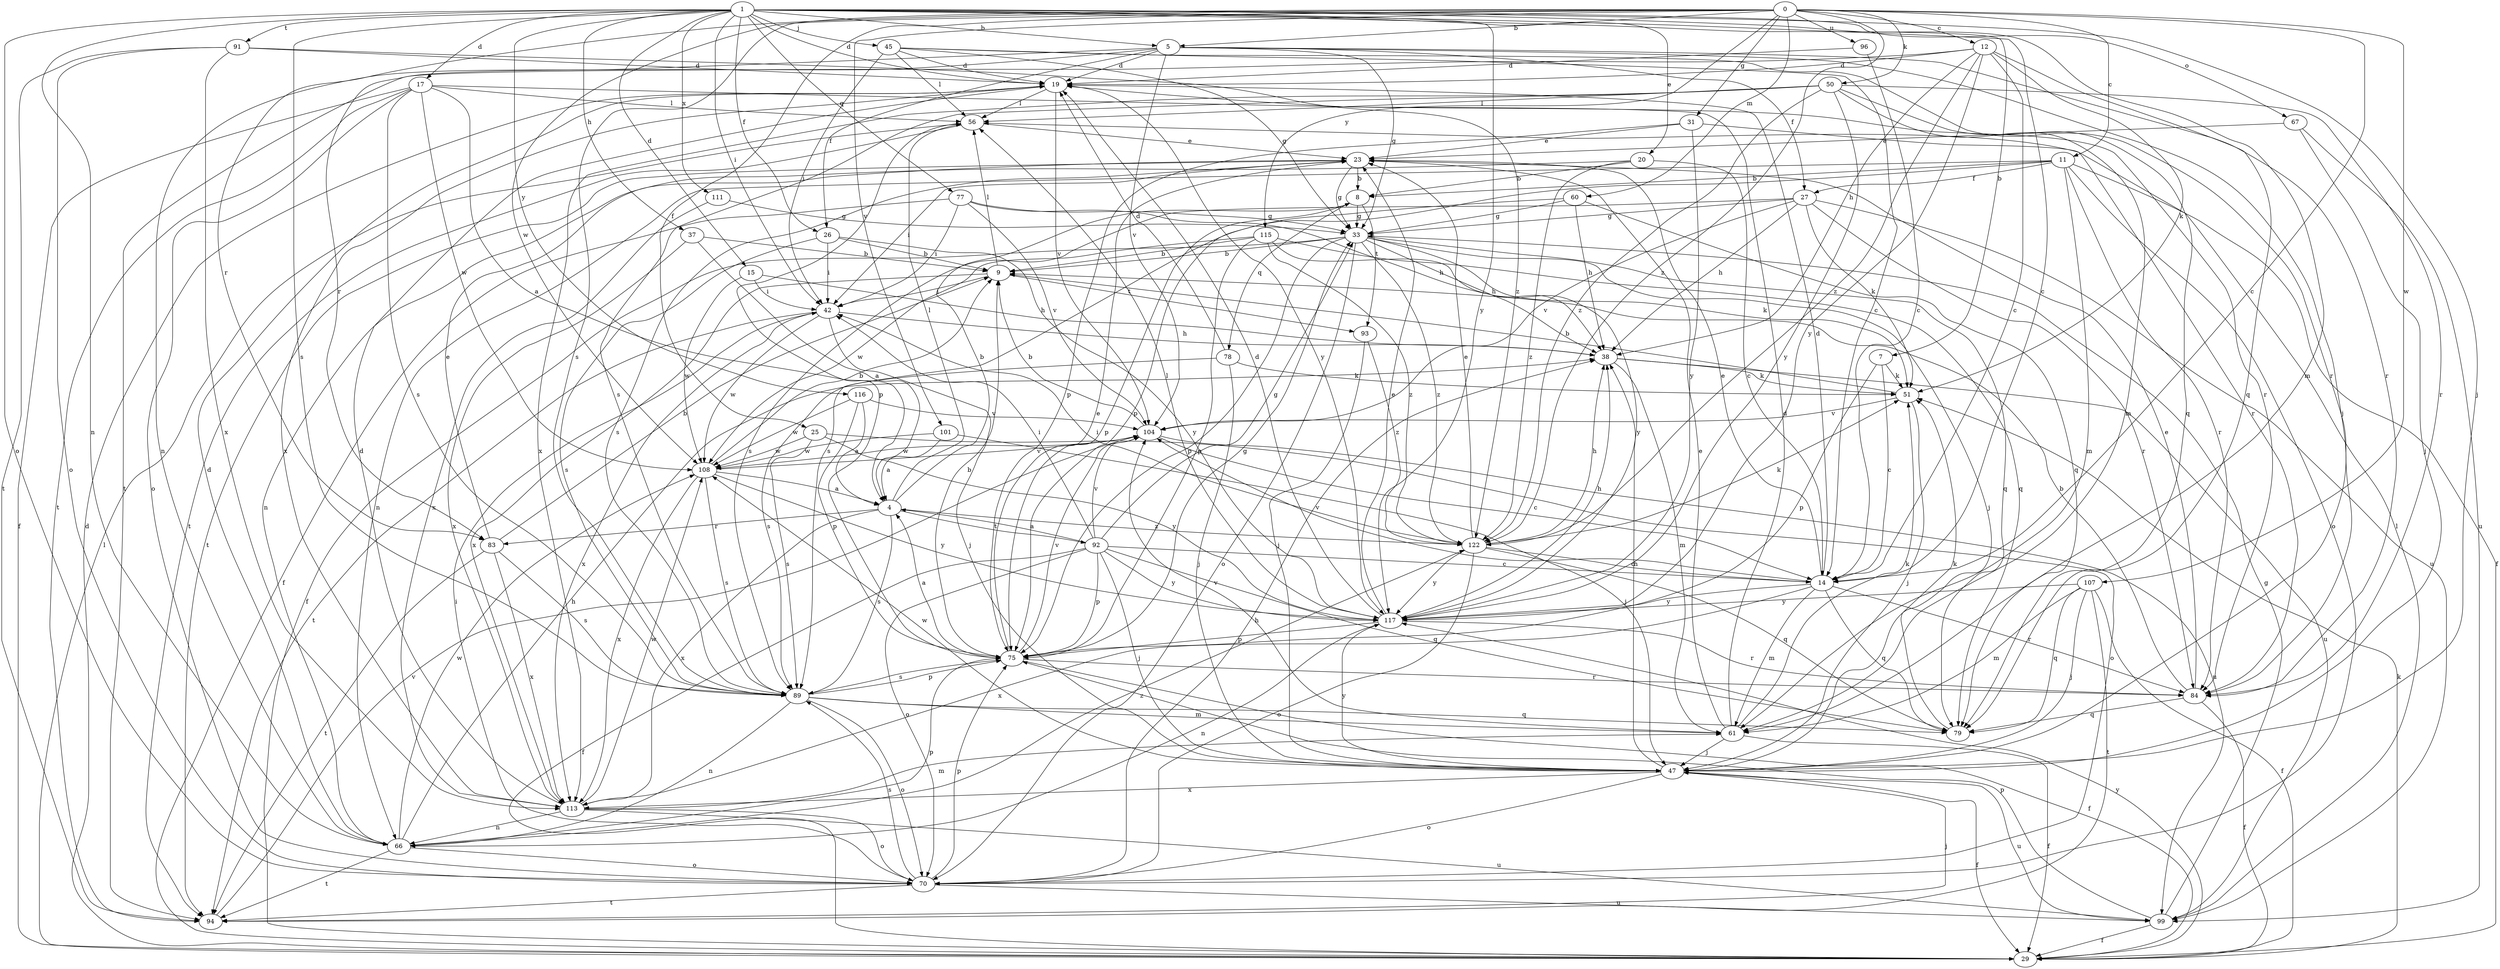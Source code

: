 strict digraph  {
0;
1;
4;
5;
7;
8;
9;
11;
12;
14;
15;
17;
19;
20;
23;
25;
26;
27;
29;
31;
33;
37;
38;
42;
45;
47;
50;
51;
56;
60;
61;
66;
67;
70;
75;
77;
78;
79;
83;
84;
89;
91;
92;
93;
94;
96;
99;
101;
104;
107;
108;
111;
113;
115;
116;
117;
122;
0 -> 5  [label=b];
0 -> 11  [label=c];
0 -> 12  [label=c];
0 -> 14  [label=c];
0 -> 25  [label=f];
0 -> 31  [label=g];
0 -> 50  [label=k];
0 -> 60  [label=m];
0 -> 83  [label=r];
0 -> 89  [label=s];
0 -> 96  [label=u];
0 -> 101  [label=v];
0 -> 107  [label=w];
0 -> 108  [label=w];
0 -> 115  [label=y];
0 -> 122  [label=z];
1 -> 5  [label=b];
1 -> 7  [label=b];
1 -> 14  [label=c];
1 -> 15  [label=d];
1 -> 17  [label=d];
1 -> 19  [label=d];
1 -> 20  [label=e];
1 -> 26  [label=f];
1 -> 37  [label=h];
1 -> 42  [label=i];
1 -> 45  [label=j];
1 -> 47  [label=j];
1 -> 61  [label=m];
1 -> 66  [label=n];
1 -> 67  [label=o];
1 -> 70  [label=o];
1 -> 77  [label=q];
1 -> 89  [label=s];
1 -> 91  [label=t];
1 -> 111  [label=x];
1 -> 116  [label=y];
1 -> 117  [label=y];
4 -> 8  [label=b];
4 -> 56  [label=l];
4 -> 83  [label=r];
4 -> 89  [label=s];
4 -> 92  [label=t];
4 -> 113  [label=x];
4 -> 122  [label=z];
5 -> 19  [label=d];
5 -> 26  [label=f];
5 -> 27  [label=f];
5 -> 33  [label=g];
5 -> 47  [label=j];
5 -> 66  [label=n];
5 -> 83  [label=r];
5 -> 84  [label=r];
5 -> 104  [label=v];
7 -> 14  [label=c];
7 -> 51  [label=k];
7 -> 75  [label=p];
8 -> 33  [label=g];
8 -> 75  [label=p];
8 -> 78  [label=q];
8 -> 93  [label=t];
9 -> 42  [label=i];
9 -> 56  [label=l];
9 -> 93  [label=t];
9 -> 113  [label=x];
11 -> 8  [label=b];
11 -> 27  [label=f];
11 -> 29  [label=f];
11 -> 61  [label=m];
11 -> 66  [label=n];
11 -> 70  [label=o];
11 -> 75  [label=p];
11 -> 84  [label=r];
12 -> 14  [label=c];
12 -> 19  [label=d];
12 -> 38  [label=h];
12 -> 51  [label=k];
12 -> 79  [label=q];
12 -> 94  [label=t];
12 -> 117  [label=y];
12 -> 122  [label=z];
14 -> 19  [label=d];
14 -> 23  [label=e];
14 -> 61  [label=m];
14 -> 79  [label=q];
14 -> 84  [label=r];
14 -> 104  [label=v];
14 -> 113  [label=x];
14 -> 117  [label=y];
15 -> 38  [label=h];
15 -> 42  [label=i];
15 -> 108  [label=w];
17 -> 4  [label=a];
17 -> 29  [label=f];
17 -> 56  [label=l];
17 -> 70  [label=o];
17 -> 84  [label=r];
17 -> 89  [label=s];
17 -> 94  [label=t];
17 -> 108  [label=w];
19 -> 56  [label=l];
19 -> 104  [label=v];
19 -> 113  [label=x];
19 -> 117  [label=y];
20 -> 8  [label=b];
20 -> 14  [label=c];
20 -> 66  [label=n];
20 -> 122  [label=z];
23 -> 8  [label=b];
23 -> 33  [label=g];
23 -> 42  [label=i];
23 -> 89  [label=s];
23 -> 94  [label=t];
25 -> 70  [label=o];
25 -> 89  [label=s];
25 -> 108  [label=w];
25 -> 117  [label=y];
26 -> 9  [label=b];
26 -> 42  [label=i];
26 -> 89  [label=s];
26 -> 117  [label=y];
27 -> 33  [label=g];
27 -> 38  [label=h];
27 -> 51  [label=k];
27 -> 84  [label=r];
27 -> 89  [label=s];
27 -> 99  [label=u];
27 -> 104  [label=v];
29 -> 19  [label=d];
29 -> 51  [label=k];
29 -> 56  [label=l];
29 -> 117  [label=y];
31 -> 23  [label=e];
31 -> 75  [label=p];
31 -> 84  [label=r];
31 -> 117  [label=y];
33 -> 9  [label=b];
33 -> 29  [label=f];
33 -> 38  [label=h];
33 -> 47  [label=j];
33 -> 51  [label=k];
33 -> 70  [label=o];
33 -> 75  [label=p];
33 -> 79  [label=q];
33 -> 122  [label=z];
37 -> 4  [label=a];
37 -> 9  [label=b];
37 -> 113  [label=x];
38 -> 51  [label=k];
38 -> 61  [label=m];
38 -> 99  [label=u];
42 -> 38  [label=h];
42 -> 47  [label=j];
42 -> 94  [label=t];
42 -> 108  [label=w];
42 -> 113  [label=x];
45 -> 14  [label=c];
45 -> 19  [label=d];
45 -> 33  [label=g];
45 -> 42  [label=i];
45 -> 56  [label=l];
45 -> 84  [label=r];
47 -> 29  [label=f];
47 -> 38  [label=h];
47 -> 70  [label=o];
47 -> 99  [label=u];
47 -> 108  [label=w];
47 -> 113  [label=x];
47 -> 117  [label=y];
50 -> 56  [label=l];
50 -> 61  [label=m];
50 -> 79  [label=q];
50 -> 84  [label=r];
50 -> 89  [label=s];
50 -> 113  [label=x];
50 -> 117  [label=y];
50 -> 122  [label=z];
51 -> 9  [label=b];
51 -> 47  [label=j];
51 -> 104  [label=v];
56 -> 23  [label=e];
56 -> 75  [label=p];
56 -> 94  [label=t];
60 -> 33  [label=g];
60 -> 38  [label=h];
60 -> 79  [label=q];
60 -> 89  [label=s];
61 -> 19  [label=d];
61 -> 23  [label=e];
61 -> 29  [label=f];
61 -> 47  [label=j];
61 -> 51  [label=k];
61 -> 104  [label=v];
66 -> 19  [label=d];
66 -> 38  [label=h];
66 -> 70  [label=o];
66 -> 75  [label=p];
66 -> 94  [label=t];
66 -> 108  [label=w];
66 -> 122  [label=z];
67 -> 23  [label=e];
67 -> 47  [label=j];
67 -> 99  [label=u];
70 -> 38  [label=h];
70 -> 42  [label=i];
70 -> 75  [label=p];
70 -> 89  [label=s];
70 -> 94  [label=t];
70 -> 99  [label=u];
75 -> 4  [label=a];
75 -> 9  [label=b];
75 -> 23  [label=e];
75 -> 29  [label=f];
75 -> 33  [label=g];
75 -> 84  [label=r];
75 -> 89  [label=s];
75 -> 104  [label=v];
77 -> 29  [label=f];
77 -> 33  [label=g];
77 -> 38  [label=h];
77 -> 42  [label=i];
77 -> 104  [label=v];
78 -> 19  [label=d];
78 -> 47  [label=j];
78 -> 51  [label=k];
78 -> 89  [label=s];
79 -> 51  [label=k];
83 -> 9  [label=b];
83 -> 23  [label=e];
83 -> 89  [label=s];
83 -> 94  [label=t];
83 -> 113  [label=x];
84 -> 9  [label=b];
84 -> 23  [label=e];
84 -> 29  [label=f];
84 -> 79  [label=q];
89 -> 61  [label=m];
89 -> 66  [label=n];
89 -> 70  [label=o];
89 -> 75  [label=p];
89 -> 79  [label=q];
91 -> 19  [label=d];
91 -> 70  [label=o];
91 -> 94  [label=t];
91 -> 113  [label=x];
91 -> 122  [label=z];
92 -> 4  [label=a];
92 -> 14  [label=c];
92 -> 29  [label=f];
92 -> 33  [label=g];
92 -> 42  [label=i];
92 -> 47  [label=j];
92 -> 70  [label=o];
92 -> 75  [label=p];
92 -> 79  [label=q];
92 -> 104  [label=v];
92 -> 117  [label=y];
93 -> 47  [label=j];
93 -> 122  [label=z];
94 -> 47  [label=j];
94 -> 104  [label=v];
96 -> 14  [label=c];
96 -> 19  [label=d];
99 -> 29  [label=f];
99 -> 33  [label=g];
99 -> 56  [label=l];
99 -> 75  [label=p];
101 -> 4  [label=a];
101 -> 47  [label=j];
101 -> 108  [label=w];
104 -> 9  [label=b];
104 -> 14  [label=c];
104 -> 99  [label=u];
104 -> 108  [label=w];
107 -> 29  [label=f];
107 -> 47  [label=j];
107 -> 61  [label=m];
107 -> 79  [label=q];
107 -> 94  [label=t];
107 -> 117  [label=y];
108 -> 4  [label=a];
108 -> 9  [label=b];
108 -> 89  [label=s];
108 -> 104  [label=v];
108 -> 113  [label=x];
108 -> 117  [label=y];
111 -> 33  [label=g];
111 -> 113  [label=x];
113 -> 19  [label=d];
113 -> 61  [label=m];
113 -> 66  [label=n];
113 -> 70  [label=o];
113 -> 99  [label=u];
113 -> 108  [label=w];
115 -> 9  [label=b];
115 -> 75  [label=p];
115 -> 79  [label=q];
115 -> 108  [label=w];
115 -> 117  [label=y];
115 -> 122  [label=z];
116 -> 4  [label=a];
116 -> 75  [label=p];
116 -> 104  [label=v];
116 -> 108  [label=w];
117 -> 19  [label=d];
117 -> 23  [label=e];
117 -> 38  [label=h];
117 -> 56  [label=l];
117 -> 66  [label=n];
117 -> 75  [label=p];
117 -> 84  [label=r];
122 -> 14  [label=c];
122 -> 23  [label=e];
122 -> 38  [label=h];
122 -> 42  [label=i];
122 -> 51  [label=k];
122 -> 70  [label=o];
122 -> 79  [label=q];
122 -> 117  [label=y];
}
